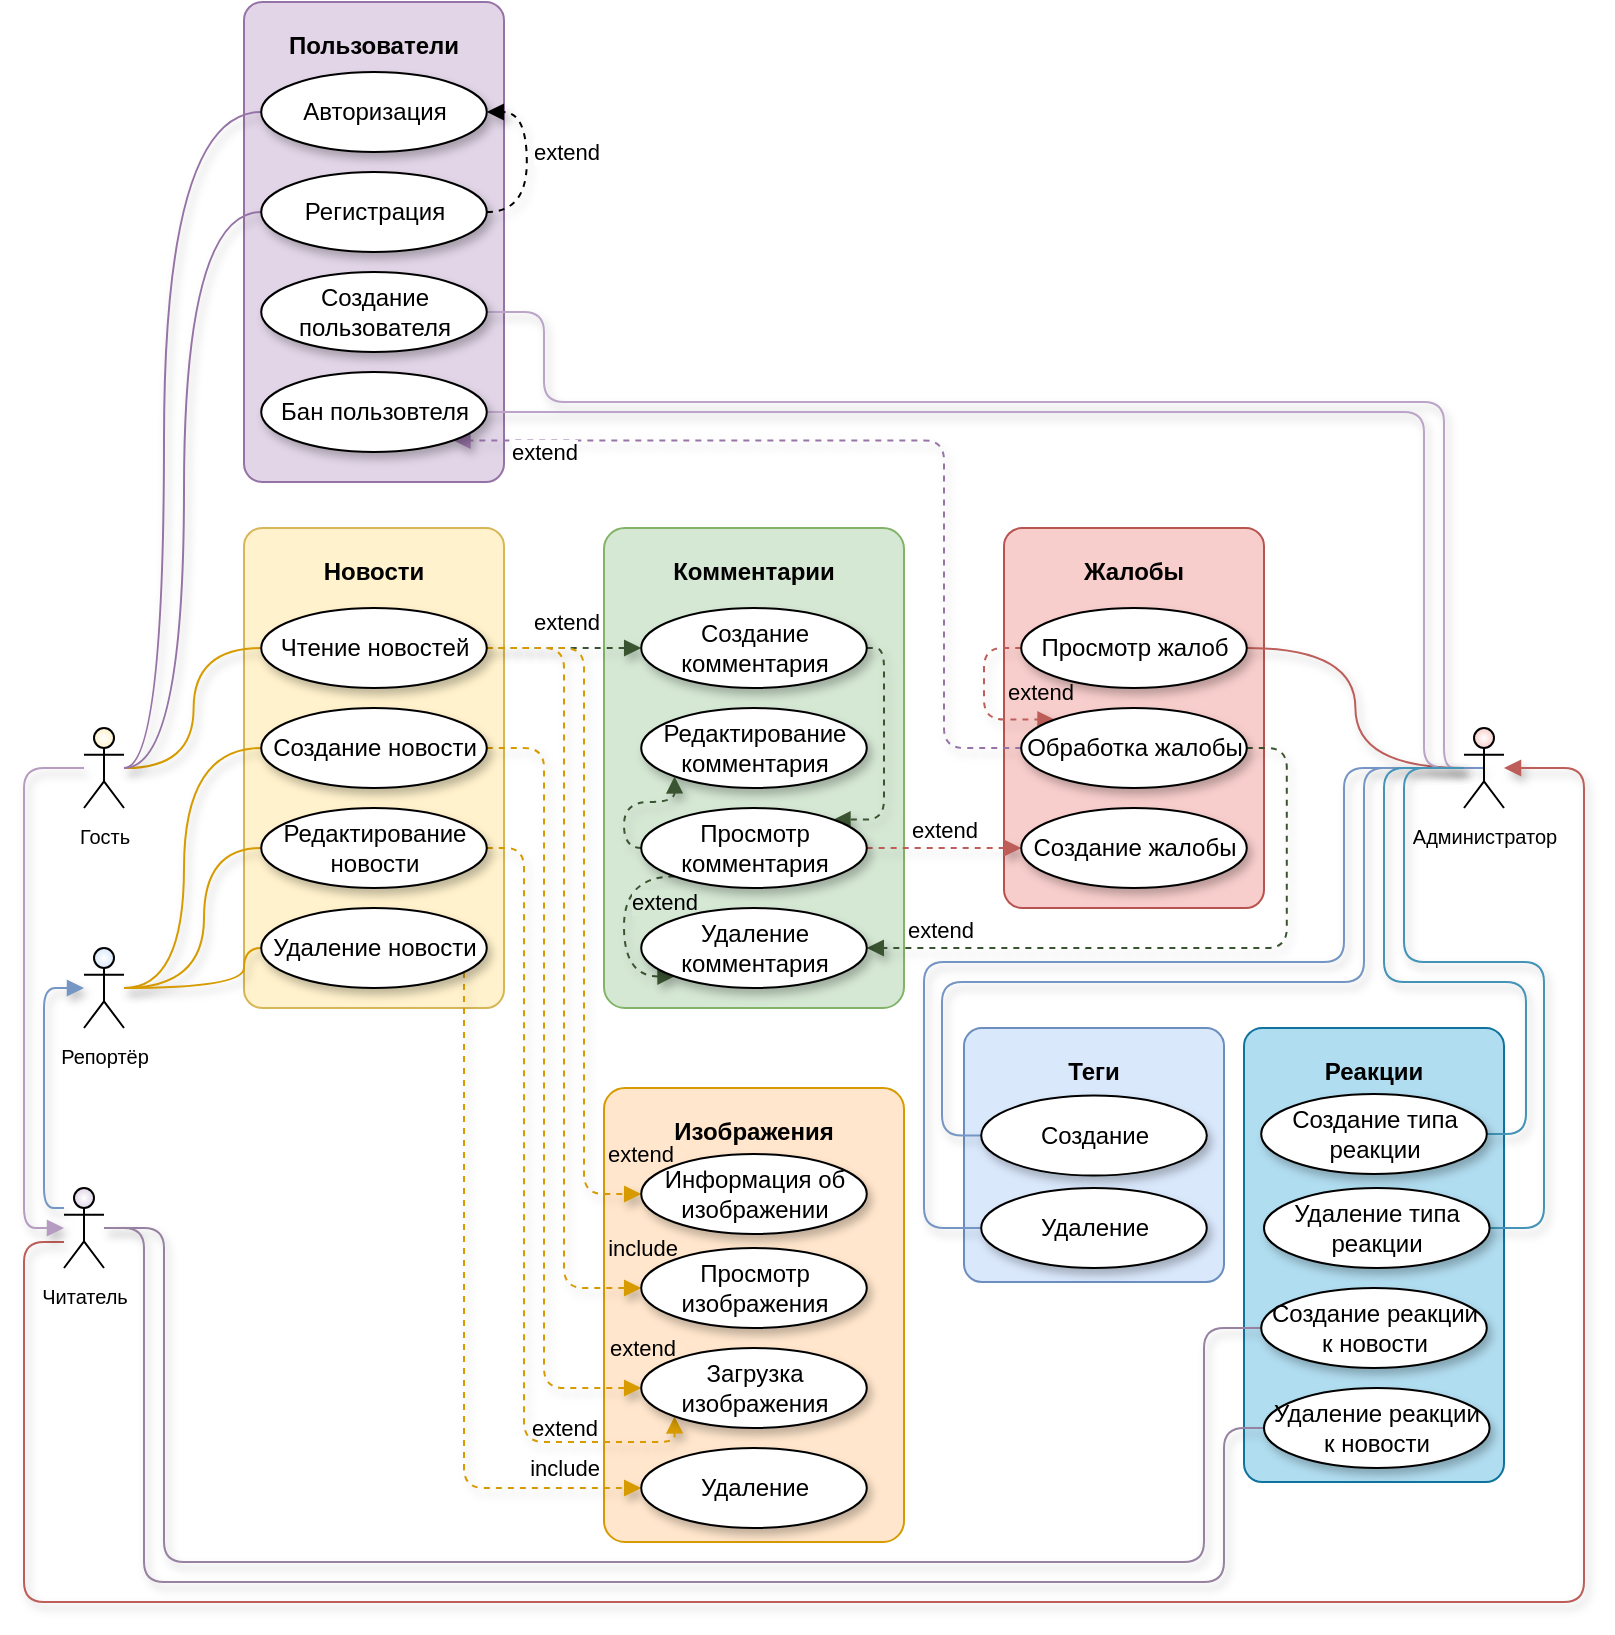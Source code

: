 <mxfile version="24.7.5">
  <diagram name="Преценденты" id="6IfRtx6vmK1xdbv9MOim">
    <mxGraphModel dx="1292" dy="894" grid="1" gridSize="10" guides="1" tooltips="1" connect="1" arrows="1" fold="1" page="1" pageScale="1" pageWidth="827" pageHeight="1169" math="0" shadow="0">
      <root>
        <mxCell id="0" />
        <mxCell id="1" parent="0" />
        <mxCell id="Q8bsEGzrI75tTsluQHqx-84" value="" style="rounded=1;whiteSpace=wrap;html=1;fillColor=#b1ddf0;strokeColor=#10739e;arcSize=7;" vertex="1" parent="1">
          <mxGeometry x="621" y="593" width="130" height="227" as="geometry" />
        </mxCell>
        <mxCell id="Q8bsEGzrI75tTsluQHqx-79" value="" style="rounded=1;whiteSpace=wrap;html=1;fillColor=#dae8fc;strokeColor=#6c8ebf;arcSize=7;" vertex="1" parent="1">
          <mxGeometry x="481" y="593" width="130" height="127" as="geometry" />
        </mxCell>
        <mxCell id="Q8bsEGzrI75tTsluQHqx-66" value="" style="rounded=1;whiteSpace=wrap;html=1;fillColor=#ffe6cc;strokeColor=#d79b00;arcSize=7;" vertex="1" parent="1">
          <mxGeometry x="301" y="623" width="150" height="227" as="geometry" />
        </mxCell>
        <mxCell id="Q8bsEGzrI75tTsluQHqx-54" value="" style="rounded=1;whiteSpace=wrap;html=1;fillColor=#e1d5e7;strokeColor=#9673a6;arcSize=7;" vertex="1" parent="1">
          <mxGeometry x="121" y="80" width="130" height="240" as="geometry" />
        </mxCell>
        <mxCell id="Q8bsEGzrI75tTsluQHqx-29" value="" style="rounded=1;whiteSpace=wrap;html=1;fillColor=#f8cecc;strokeColor=#b85450;arcSize=7;" vertex="1" parent="1">
          <mxGeometry x="501" y="343" width="130" height="190" as="geometry" />
        </mxCell>
        <mxCell id="Q8bsEGzrI75tTsluQHqx-17" value="" style="rounded=1;whiteSpace=wrap;html=1;fillColor=#d5e8d4;strokeColor=#82b366;arcSize=7;" vertex="1" parent="1">
          <mxGeometry x="301" y="343" width="150" height="240" as="geometry" />
        </mxCell>
        <mxCell id="Q8bsEGzrI75tTsluQHqx-4" value="" style="rounded=1;whiteSpace=wrap;html=1;fillColor=#fff2cc;strokeColor=#d6b656;arcSize=7;" vertex="1" parent="1">
          <mxGeometry x="121" y="343" width="130" height="240" as="geometry" />
        </mxCell>
        <mxCell id="Q8bsEGzrI75tTsluQHqx-13" style="edgeStyle=orthogonalEdgeStyle;rounded=0;orthogonalLoop=1;jettySize=auto;html=1;entryX=0;entryY=0.5;entryDx=0;entryDy=0;endArrow=none;endFill=0;curved=1;shadow=1;strokeColor=#D79B00;" edge="1" parent="1" target="Q8bsEGzrI75tTsluQHqx-9">
          <mxGeometry relative="1" as="geometry">
            <mxPoint x="61" y="463" as="sourcePoint" />
          </mxGeometry>
        </mxCell>
        <mxCell id="Q8bsEGzrI75tTsluQHqx-61" style="edgeStyle=orthogonalEdgeStyle;shape=connector;curved=1;rounded=0;orthogonalLoop=1;jettySize=auto;html=1;entryX=0;entryY=0.5;entryDx=0;entryDy=0;shadow=1;strokeColor=#9673a6;align=center;verticalAlign=middle;fontFamily=Helvetica;fontSize=11;fontColor=default;labelBackgroundColor=default;endArrow=none;endFill=0;" edge="1" parent="1" source="Q8bsEGzrI75tTsluQHqx-1" target="Q8bsEGzrI75tTsluQHqx-57">
          <mxGeometry relative="1" as="geometry">
            <Array as="points">
              <mxPoint x="81" y="463" />
              <mxPoint x="81" y="135" />
            </Array>
          </mxGeometry>
        </mxCell>
        <mxCell id="Q8bsEGzrI75tTsluQHqx-62" style="edgeStyle=orthogonalEdgeStyle;shape=connector;curved=1;rounded=0;orthogonalLoop=1;jettySize=auto;html=1;entryX=0;entryY=0.5;entryDx=0;entryDy=0;shadow=1;strokeColor=#9673a6;align=center;verticalAlign=middle;fontFamily=Helvetica;fontSize=11;fontColor=default;labelBackgroundColor=default;endArrow=none;endFill=0;" edge="1" parent="1" source="Q8bsEGzrI75tTsluQHqx-1" target="Q8bsEGzrI75tTsluQHqx-56">
          <mxGeometry relative="1" as="geometry">
            <Array as="points">
              <mxPoint x="91" y="463" />
              <mxPoint x="91" y="185" />
            </Array>
          </mxGeometry>
        </mxCell>
        <mxCell id="Q8bsEGzrI75tTsluQHqx-1" value="&lt;font style=&quot;font-size: 10px;&quot;&gt;Гость&lt;/font&gt;" style="shape=umlActor;verticalLabelPosition=bottom;verticalAlign=top;html=1;outlineConnect=0;strokeColor=default;gradientColor=#fff2cc;gradientDirection=radial;" vertex="1" parent="1">
          <mxGeometry x="41" y="443" width="20" height="40" as="geometry" />
        </mxCell>
        <mxCell id="Q8bsEGzrI75tTsluQHqx-39" style="edgeStyle=orthogonalEdgeStyle;shape=connector;curved=1;rounded=0;orthogonalLoop=1;jettySize=auto;html=1;entryX=0;entryY=0.5;entryDx=0;entryDy=0;shadow=1;strokeColor=#D79B00;align=center;verticalAlign=middle;fontFamily=Helvetica;fontSize=11;fontColor=default;labelBackgroundColor=default;endArrow=none;endFill=0;" edge="1" parent="1" source="Q8bsEGzrI75tTsluQHqx-2" target="Q8bsEGzrI75tTsluQHqx-11">
          <mxGeometry relative="1" as="geometry">
            <Array as="points">
              <mxPoint x="91" y="573" />
              <mxPoint x="91" y="453" />
            </Array>
          </mxGeometry>
        </mxCell>
        <mxCell id="Q8bsEGzrI75tTsluQHqx-40" style="edgeStyle=orthogonalEdgeStyle;shape=connector;curved=1;rounded=0;orthogonalLoop=1;jettySize=auto;html=1;entryX=0;entryY=0.5;entryDx=0;entryDy=0;shadow=1;strokeColor=#D79B00;align=center;verticalAlign=middle;fontFamily=Helvetica;fontSize=11;fontColor=default;labelBackgroundColor=default;endArrow=none;endFill=0;" edge="1" parent="1" source="Q8bsEGzrI75tTsluQHqx-2" target="Q8bsEGzrI75tTsluQHqx-12">
          <mxGeometry relative="1" as="geometry">
            <Array as="points">
              <mxPoint x="101" y="573" />
              <mxPoint x="101" y="503" />
            </Array>
          </mxGeometry>
        </mxCell>
        <mxCell id="Q8bsEGzrI75tTsluQHqx-43" style="edgeStyle=orthogonalEdgeStyle;shape=connector;curved=1;rounded=0;orthogonalLoop=1;jettySize=auto;html=1;entryX=0;entryY=0.5;entryDx=0;entryDy=0;shadow=1;strokeColor=#D79B00;align=center;verticalAlign=middle;fontFamily=Helvetica;fontSize=11;fontColor=default;labelBackgroundColor=default;endArrow=none;endFill=0;" edge="1" parent="1" source="Q8bsEGzrI75tTsluQHqx-2" target="Q8bsEGzrI75tTsluQHqx-41">
          <mxGeometry relative="1" as="geometry">
            <Array as="points">
              <mxPoint x="121" y="573" />
              <mxPoint x="121" y="553" />
            </Array>
          </mxGeometry>
        </mxCell>
        <mxCell id="Q8bsEGzrI75tTsluQHqx-2" value="&lt;font style=&quot;font-size: 10px;&quot;&gt;Репортёр&lt;/font&gt;" style="shape=umlActor;verticalLabelPosition=bottom;verticalAlign=top;html=1;outlineConnect=0;strokeColor=default;gradientColor=#d9e7fb;gradientDirection=radial;" vertex="1" parent="1">
          <mxGeometry x="41" y="553" width="20" height="40" as="geometry" />
        </mxCell>
        <mxCell id="Q8bsEGzrI75tTsluQHqx-48" style="edgeStyle=orthogonalEdgeStyle;shape=connector;curved=1;rounded=0;orthogonalLoop=1;jettySize=auto;html=1;entryX=1;entryY=0.5;entryDx=0;entryDy=0;shadow=1;strokeColor=#BD5E5A;align=center;verticalAlign=middle;fontFamily=Helvetica;fontSize=11;fontColor=default;labelBackgroundColor=default;endArrow=none;endFill=0;" edge="1" parent="1" source="Q8bsEGzrI75tTsluQHqx-3" target="Q8bsEGzrI75tTsluQHqx-31">
          <mxGeometry relative="1" as="geometry" />
        </mxCell>
        <mxCell id="Q8bsEGzrI75tTsluQHqx-63" style="edgeStyle=orthogonalEdgeStyle;shape=connector;rounded=1;orthogonalLoop=1;jettySize=auto;html=1;entryX=1;entryY=0.5;entryDx=0;entryDy=0;shadow=1;strokeColor=#bba4c7;align=center;verticalAlign=middle;fontFamily=Helvetica;fontSize=11;fontColor=default;labelBackgroundColor=default;endArrow=none;endFill=0;curved=0;" edge="1" parent="1" source="Q8bsEGzrI75tTsluQHqx-3" target="Q8bsEGzrI75tTsluQHqx-58">
          <mxGeometry relative="1" as="geometry">
            <Array as="points">
              <mxPoint x="721" y="463" />
              <mxPoint x="721" y="280" />
              <mxPoint x="271" y="280" />
              <mxPoint x="271" y="235" />
            </Array>
          </mxGeometry>
        </mxCell>
        <mxCell id="Q8bsEGzrI75tTsluQHqx-64" style="edgeStyle=orthogonalEdgeStyle;shape=connector;rounded=1;orthogonalLoop=1;jettySize=auto;html=1;entryX=1;entryY=0.5;entryDx=0;entryDy=0;shadow=1;strokeColor=#bba4c7;align=center;verticalAlign=middle;fontFamily=Helvetica;fontSize=11;fontColor=default;labelBackgroundColor=default;endArrow=none;endFill=0;curved=0;" edge="1" parent="1" source="Q8bsEGzrI75tTsluQHqx-3" target="Q8bsEGzrI75tTsluQHqx-59">
          <mxGeometry relative="1" as="geometry">
            <Array as="points">
              <mxPoint x="711" y="463" />
              <mxPoint x="711" y="285" />
            </Array>
          </mxGeometry>
        </mxCell>
        <mxCell id="Q8bsEGzrI75tTsluQHqx-91" style="edgeStyle=orthogonalEdgeStyle;shape=connector;curved=0;rounded=1;orthogonalLoop=1;jettySize=auto;html=1;entryX=0;entryY=0.5;entryDx=0;entryDy=0;shadow=1;strokeColor=#7596c4;align=center;verticalAlign=middle;fontFamily=Helvetica;fontSize=11;fontColor=default;labelBackgroundColor=default;endArrow=none;endFill=0;" edge="1" parent="1" source="Q8bsEGzrI75tTsluQHqx-3" target="Q8bsEGzrI75tTsluQHqx-83">
          <mxGeometry relative="1" as="geometry">
            <Array as="points">
              <mxPoint x="671" y="463" />
              <mxPoint x="671" y="560" />
              <mxPoint x="461" y="560" />
              <mxPoint x="461" y="693" />
            </Array>
          </mxGeometry>
        </mxCell>
        <mxCell id="Q8bsEGzrI75tTsluQHqx-92" style="edgeStyle=orthogonalEdgeStyle;shape=connector;curved=0;rounded=1;orthogonalLoop=1;jettySize=auto;html=1;exitX=0.5;exitY=0.5;exitDx=0;exitDy=0;exitPerimeter=0;entryX=0;entryY=0.5;entryDx=0;entryDy=0;shadow=1;strokeColor=#7596c4;align=center;verticalAlign=middle;fontFamily=Helvetica;fontSize=11;fontColor=default;labelBackgroundColor=default;endArrow=none;endFill=0;" edge="1" parent="1" source="Q8bsEGzrI75tTsluQHqx-3" target="Q8bsEGzrI75tTsluQHqx-81">
          <mxGeometry relative="1" as="geometry">
            <Array as="points">
              <mxPoint x="681" y="463" />
              <mxPoint x="681" y="570" />
              <mxPoint x="470" y="570" />
              <mxPoint x="470" y="647" />
            </Array>
          </mxGeometry>
        </mxCell>
        <mxCell id="Q8bsEGzrI75tTsluQHqx-93" style="edgeStyle=orthogonalEdgeStyle;shape=connector;curved=0;rounded=1;orthogonalLoop=1;jettySize=auto;html=1;entryX=1;entryY=0.5;entryDx=0;entryDy=0;shadow=1;strokeColor=#4394b7;align=center;verticalAlign=middle;fontFamily=Helvetica;fontSize=11;fontColor=default;labelBackgroundColor=default;endArrow=none;endFill=0;" edge="1" parent="1" source="Q8bsEGzrI75tTsluQHqx-3" target="Q8bsEGzrI75tTsluQHqx-86">
          <mxGeometry relative="1" as="geometry">
            <Array as="points">
              <mxPoint x="691" y="463" />
              <mxPoint x="691" y="570" />
              <mxPoint x="762" y="570" />
              <mxPoint x="762" y="646" />
            </Array>
          </mxGeometry>
        </mxCell>
        <mxCell id="Q8bsEGzrI75tTsluQHqx-94" style="edgeStyle=orthogonalEdgeStyle;shape=connector;curved=0;rounded=1;orthogonalLoop=1;jettySize=auto;html=1;entryX=1;entryY=0.5;entryDx=0;entryDy=0;shadow=1;strokeColor=#4394b7;align=center;verticalAlign=middle;fontFamily=Helvetica;fontSize=11;fontColor=default;labelBackgroundColor=default;endArrow=none;endFill=0;" edge="1" parent="1" source="Q8bsEGzrI75tTsluQHqx-3" target="Q8bsEGzrI75tTsluQHqx-87">
          <mxGeometry relative="1" as="geometry">
            <Array as="points">
              <mxPoint x="701" y="463" />
              <mxPoint x="701" y="560" />
              <mxPoint x="771" y="560" />
              <mxPoint x="771" y="693" />
            </Array>
          </mxGeometry>
        </mxCell>
        <mxCell id="Q8bsEGzrI75tTsluQHqx-3" value="&lt;font style=&quot;font-size: 10px;&quot;&gt;Администратор&lt;/font&gt;" style="shape=umlActor;verticalLabelPosition=bottom;verticalAlign=top;html=1;outlineConnect=0;strokeColor=default;gradientColor=#f8cecc;gradientDirection=radial;" vertex="1" parent="1">
          <mxGeometry x="731" y="443" width="20" height="40" as="geometry" />
        </mxCell>
        <mxCell id="Q8bsEGzrI75tTsluQHqx-38" style="edgeStyle=orthogonalEdgeStyle;shape=connector;rounded=1;orthogonalLoop=1;jettySize=auto;html=1;shadow=1;strokeColor=#7596c4;align=center;verticalAlign=middle;fontFamily=Helvetica;fontSize=11;fontColor=default;labelBackgroundColor=default;endArrow=block;endFill=1;curved=0;" edge="1" parent="1" source="Q8bsEGzrI75tTsluQHqx-6" target="Q8bsEGzrI75tTsluQHqx-2">
          <mxGeometry relative="1" as="geometry">
            <Array as="points">
              <mxPoint x="21" y="683" />
              <mxPoint x="21" y="573" />
            </Array>
          </mxGeometry>
        </mxCell>
        <mxCell id="Q8bsEGzrI75tTsluQHqx-47" style="edgeStyle=orthogonalEdgeStyle;shape=connector;rounded=1;orthogonalLoop=1;jettySize=auto;html=1;shadow=1;strokeColor=#BD5E5A;align=center;verticalAlign=middle;fontFamily=Helvetica;fontSize=11;fontColor=default;labelBackgroundColor=default;endArrow=block;endFill=1;curved=0;" edge="1" parent="1" source="Q8bsEGzrI75tTsluQHqx-6" target="Q8bsEGzrI75tTsluQHqx-3">
          <mxGeometry relative="1" as="geometry">
            <Array as="points">
              <mxPoint x="11" y="700" />
              <mxPoint x="11" y="880" />
              <mxPoint x="791" y="880" />
              <mxPoint x="791" y="463" />
            </Array>
          </mxGeometry>
        </mxCell>
        <mxCell id="Q8bsEGzrI75tTsluQHqx-95" style="edgeStyle=orthogonalEdgeStyle;shape=connector;curved=0;rounded=1;orthogonalLoop=1;jettySize=auto;html=1;entryX=0;entryY=0.5;entryDx=0;entryDy=0;shadow=1;strokeColor=#9783A1;align=center;verticalAlign=middle;fontFamily=Helvetica;fontSize=11;fontColor=default;labelBackgroundColor=default;endArrow=none;endFill=0;" edge="1" parent="1" source="Q8bsEGzrI75tTsluQHqx-6" target="Q8bsEGzrI75tTsluQHqx-88">
          <mxGeometry relative="1" as="geometry">
            <Array as="points">
              <mxPoint x="81" y="693" />
              <mxPoint x="81" y="860" />
              <mxPoint x="601" y="860" />
              <mxPoint x="601" y="743" />
            </Array>
          </mxGeometry>
        </mxCell>
        <mxCell id="Q8bsEGzrI75tTsluQHqx-96" style="edgeStyle=orthogonalEdgeStyle;shape=connector;curved=0;rounded=1;orthogonalLoop=1;jettySize=auto;html=1;entryX=0;entryY=0.5;entryDx=0;entryDy=0;shadow=1;strokeColor=#9783A1;align=center;verticalAlign=middle;fontFamily=Helvetica;fontSize=11;fontColor=default;labelBackgroundColor=default;endArrow=none;endFill=0;" edge="1" parent="1" source="Q8bsEGzrI75tTsluQHqx-6" target="Q8bsEGzrI75tTsluQHqx-89">
          <mxGeometry relative="1" as="geometry">
            <Array as="points">
              <mxPoint x="71" y="693" />
              <mxPoint x="71" y="870" />
              <mxPoint x="611" y="870" />
              <mxPoint x="611" y="793" />
            </Array>
          </mxGeometry>
        </mxCell>
        <mxCell id="Q8bsEGzrI75tTsluQHqx-6" value="&lt;font style=&quot;font-size: 10px;&quot;&gt;Читатель&lt;/font&gt;" style="shape=umlActor;verticalLabelPosition=bottom;verticalAlign=top;html=1;outlineConnect=0;strokeColor=default;gradientColor=#e1d5e7;gradientDirection=radial;" vertex="1" parent="1">
          <mxGeometry x="31" y="673" width="20" height="40" as="geometry" />
        </mxCell>
        <mxCell id="Q8bsEGzrI75tTsluQHqx-5" value="&lt;b&gt;Новости&lt;/b&gt;" style="text;html=1;align=center;verticalAlign=middle;whiteSpace=wrap;rounded=0;" vertex="1" parent="1">
          <mxGeometry x="121" y="343" width="130" height="43.81" as="geometry" />
        </mxCell>
        <mxCell id="Q8bsEGzrI75tTsluQHqx-26" style="edgeStyle=orthogonalEdgeStyle;shape=connector;curved=1;rounded=0;orthogonalLoop=1;jettySize=auto;html=1;exitX=1;exitY=0.5;exitDx=0;exitDy=0;entryX=0;entryY=0.5;entryDx=0;entryDy=0;shadow=1;strokeColor=#3A5431;align=center;verticalAlign=middle;fontFamily=Helvetica;fontSize=11;fontColor=default;labelBackgroundColor=default;endArrow=block;endFill=1;dashed=1;fillColor=#6d8764;" edge="1" parent="1" source="Q8bsEGzrI75tTsluQHqx-9" target="Q8bsEGzrI75tTsluQHqx-19">
          <mxGeometry relative="1" as="geometry" />
        </mxCell>
        <mxCell id="Q8bsEGzrI75tTsluQHqx-98" value="extend" style="edgeLabel;html=1;align=center;verticalAlign=middle;resizable=0;points=[];fontFamily=Helvetica;fontSize=11;fontColor=default;labelBackgroundColor=default;" vertex="1" connectable="0" parent="Q8bsEGzrI75tTsluQHqx-26">
          <mxGeometry x="0.419" y="-1" relative="1" as="geometry">
            <mxPoint x="-16" y="-14" as="offset" />
          </mxGeometry>
        </mxCell>
        <mxCell id="Q8bsEGzrI75tTsluQHqx-72" style="edgeStyle=orthogonalEdgeStyle;shape=connector;rounded=1;orthogonalLoop=1;jettySize=auto;html=1;exitX=1;exitY=0.5;exitDx=0;exitDy=0;entryX=0;entryY=0.5;entryDx=0;entryDy=0;shadow=1;strokeColor=#d79b00;align=center;verticalAlign=middle;fontFamily=Helvetica;fontSize=11;fontColor=default;labelBackgroundColor=default;endArrow=block;endFill=1;dashed=1;curved=0;" edge="1" parent="1" source="Q8bsEGzrI75tTsluQHqx-9" target="Q8bsEGzrI75tTsluQHqx-68">
          <mxGeometry relative="1" as="geometry">
            <Array as="points">
              <mxPoint x="291" y="403" />
              <mxPoint x="291" y="676" />
            </Array>
          </mxGeometry>
        </mxCell>
        <mxCell id="Q8bsEGzrI75tTsluQHqx-99" value="extend" style="edgeLabel;html=1;align=center;verticalAlign=middle;resizable=0;points=[];fontFamily=Helvetica;fontSize=11;fontColor=default;labelBackgroundColor=#ffe6cc;" vertex="1" connectable="0" parent="Q8bsEGzrI75tTsluQHqx-72">
          <mxGeometry x="0.894" y="-1" relative="1" as="geometry">
            <mxPoint x="18" y="-21" as="offset" />
          </mxGeometry>
        </mxCell>
        <mxCell id="Q8bsEGzrI75tTsluQHqx-74" style="edgeStyle=orthogonalEdgeStyle;shape=connector;rounded=1;orthogonalLoop=1;jettySize=auto;html=1;exitX=1;exitY=0.5;exitDx=0;exitDy=0;entryX=0;entryY=0.5;entryDx=0;entryDy=0;shadow=1;strokeColor=#D79B00;align=center;verticalAlign=middle;fontFamily=Helvetica;fontSize=11;fontColor=default;labelBackgroundColor=default;endArrow=block;endFill=1;dashed=1;curved=0;" edge="1" parent="1" source="Q8bsEGzrI75tTsluQHqx-9" target="Q8bsEGzrI75tTsluQHqx-69">
          <mxGeometry relative="1" as="geometry" />
        </mxCell>
        <mxCell id="Q8bsEGzrI75tTsluQHqx-100" value="include" style="edgeLabel;html=1;align=center;verticalAlign=middle;resizable=0;points=[];fontFamily=Helvetica;fontSize=11;fontColor=default;labelBackgroundColor=#ffe6cc;" vertex="1" connectable="0" parent="Q8bsEGzrI75tTsluQHqx-74">
          <mxGeometry x="0.868" y="1" relative="1" as="geometry">
            <mxPoint x="26" y="-19" as="offset" />
          </mxGeometry>
        </mxCell>
        <mxCell id="Q8bsEGzrI75tTsluQHqx-9" value="Чтение новостей" style="ellipse;whiteSpace=wrap;html=1;shadow=1;" vertex="1" parent="1">
          <mxGeometry x="129.61" y="383" width="112.78" height="40" as="geometry" />
        </mxCell>
        <mxCell id="Q8bsEGzrI75tTsluQHqx-75" style="edgeStyle=orthogonalEdgeStyle;shape=connector;rounded=1;orthogonalLoop=1;jettySize=auto;html=1;exitX=1;exitY=0.5;exitDx=0;exitDy=0;entryX=0;entryY=0.5;entryDx=0;entryDy=0;shadow=1;strokeColor=#D79B00;align=center;verticalAlign=middle;fontFamily=Helvetica;fontSize=11;fontColor=default;labelBackgroundColor=default;endArrow=block;endFill=1;dashed=1;curved=0;" edge="1" parent="1" source="Q8bsEGzrI75tTsluQHqx-11" target="Q8bsEGzrI75tTsluQHqx-70">
          <mxGeometry relative="1" as="geometry">
            <Array as="points">
              <mxPoint x="271" y="453" />
              <mxPoint x="271" y="773" />
            </Array>
          </mxGeometry>
        </mxCell>
        <mxCell id="Q8bsEGzrI75tTsluQHqx-101" value="extend" style="edgeLabel;html=1;align=center;verticalAlign=middle;resizable=0;points=[];fontFamily=Helvetica;fontSize=11;fontColor=default;labelBackgroundColor=#ffe6cc;" vertex="1" connectable="0" parent="Q8bsEGzrI75tTsluQHqx-75">
          <mxGeometry x="0.848" y="-2" relative="1" as="geometry">
            <mxPoint x="30" y="-22" as="offset" />
          </mxGeometry>
        </mxCell>
        <mxCell id="Q8bsEGzrI75tTsluQHqx-11" value="Создание новости" style="ellipse;whiteSpace=wrap;html=1;shadow=1;" vertex="1" parent="1">
          <mxGeometry x="129.61" y="433" width="112.78" height="40" as="geometry" />
        </mxCell>
        <mxCell id="Q8bsEGzrI75tTsluQHqx-76" style="edgeStyle=orthogonalEdgeStyle;shape=connector;rounded=1;orthogonalLoop=1;jettySize=auto;html=1;exitX=1;exitY=0.5;exitDx=0;exitDy=0;entryX=0;entryY=1;entryDx=0;entryDy=0;shadow=1;strokeColor=#D79B00;align=center;verticalAlign=middle;fontFamily=Helvetica;fontSize=11;fontColor=default;labelBackgroundColor=default;endArrow=block;endFill=1;dashed=1;curved=0;" edge="1" parent="1" source="Q8bsEGzrI75tTsluQHqx-12" target="Q8bsEGzrI75tTsluQHqx-70">
          <mxGeometry relative="1" as="geometry">
            <Array as="points">
              <mxPoint x="261" y="503" />
              <mxPoint x="261" y="800" />
              <mxPoint x="336" y="800" />
            </Array>
          </mxGeometry>
        </mxCell>
        <mxCell id="Q8bsEGzrI75tTsluQHqx-12" value="Редактирование новости" style="ellipse;whiteSpace=wrap;html=1;shadow=1;" vertex="1" parent="1">
          <mxGeometry x="129.61" y="483" width="112.78" height="40" as="geometry" />
        </mxCell>
        <mxCell id="Q8bsEGzrI75tTsluQHqx-18" value="&lt;b&gt;Комментарии&lt;/b&gt;" style="text;html=1;align=center;verticalAlign=middle;whiteSpace=wrap;rounded=0;" vertex="1" parent="1">
          <mxGeometry x="311" y="343" width="130" height="43.81" as="geometry" />
        </mxCell>
        <mxCell id="Q8bsEGzrI75tTsluQHqx-27" style="edgeStyle=orthogonalEdgeStyle;shape=connector;rounded=1;orthogonalLoop=1;jettySize=auto;html=1;exitX=1;exitY=0.5;exitDx=0;exitDy=0;entryX=1;entryY=0;entryDx=0;entryDy=0;shadow=1;strokeColor=#3A5431;align=center;verticalAlign=middle;fontFamily=Helvetica;fontSize=11;fontColor=default;labelBackgroundColor=default;endArrow=block;endFill=1;dashed=1;curved=0;fillColor=#6d8764;" edge="1" parent="1" source="Q8bsEGzrI75tTsluQHqx-19" target="Q8bsEGzrI75tTsluQHqx-21">
          <mxGeometry relative="1" as="geometry">
            <Array as="points">
              <mxPoint x="441" y="403" />
              <mxPoint x="441" y="489" />
            </Array>
          </mxGeometry>
        </mxCell>
        <mxCell id="Q8bsEGzrI75tTsluQHqx-19" value="Создание комментария" style="ellipse;whiteSpace=wrap;html=1;shadow=1;" vertex="1" parent="1">
          <mxGeometry x="319.61" y="383" width="112.78" height="40" as="geometry" />
        </mxCell>
        <mxCell id="Q8bsEGzrI75tTsluQHqx-20" value="Редактирование комментария" style="ellipse;whiteSpace=wrap;html=1;shadow=1;" vertex="1" parent="1">
          <mxGeometry x="319.61" y="433" width="112.78" height="40" as="geometry" />
        </mxCell>
        <mxCell id="Q8bsEGzrI75tTsluQHqx-28" style="edgeStyle=orthogonalEdgeStyle;shape=connector;curved=1;rounded=0;orthogonalLoop=1;jettySize=auto;html=1;exitX=0;exitY=0.5;exitDx=0;exitDy=0;entryX=0;entryY=1;entryDx=0;entryDy=0;shadow=1;strokeColor=#3A5431;align=center;verticalAlign=middle;fontFamily=Helvetica;fontSize=11;fontColor=default;labelBackgroundColor=default;endArrow=block;endFill=1;dashed=1;fillColor=#6d8764;" edge="1" parent="1" source="Q8bsEGzrI75tTsluQHqx-21" target="Q8bsEGzrI75tTsluQHqx-20">
          <mxGeometry relative="1" as="geometry">
            <Array as="points">
              <mxPoint x="311" y="503" />
              <mxPoint x="311" y="480" />
              <mxPoint x="336" y="480" />
            </Array>
          </mxGeometry>
        </mxCell>
        <mxCell id="Q8bsEGzrI75tTsluQHqx-35" style="edgeStyle=orthogonalEdgeStyle;shape=connector;curved=1;rounded=0;orthogonalLoop=1;jettySize=auto;html=1;exitX=1;exitY=0.5;exitDx=0;exitDy=0;entryX=0;entryY=0.5;entryDx=0;entryDy=0;shadow=1;strokeColor=#BD5E5A;align=center;verticalAlign=middle;fontFamily=Helvetica;fontSize=11;fontColor=default;labelBackgroundColor=default;endArrow=block;endFill=1;dashed=1;" edge="1" parent="1" source="Q8bsEGzrI75tTsluQHqx-21" target="Q8bsEGzrI75tTsluQHqx-32">
          <mxGeometry relative="1" as="geometry" />
        </mxCell>
        <mxCell id="Q8bsEGzrI75tTsluQHqx-106" value="extend" style="edgeLabel;html=1;align=center;verticalAlign=middle;resizable=0;points=[];fontFamily=Helvetica;fontSize=11;fontColor=default;labelBackgroundColor=default;" vertex="1" connectable="0" parent="Q8bsEGzrI75tTsluQHqx-35">
          <mxGeometry x="-0.425" y="-1" relative="1" as="geometry">
            <mxPoint x="16" y="-10" as="offset" />
          </mxGeometry>
        </mxCell>
        <mxCell id="Q8bsEGzrI75tTsluQHqx-37" style="edgeStyle=orthogonalEdgeStyle;shape=connector;curved=1;rounded=0;orthogonalLoop=1;jettySize=auto;html=1;exitX=0;exitY=1;exitDx=0;exitDy=0;entryX=0;entryY=1;entryDx=0;entryDy=0;shadow=1;strokeColor=#3A5431;align=center;verticalAlign=middle;fontFamily=Helvetica;fontSize=11;fontColor=default;labelBackgroundColor=default;endArrow=block;endFill=1;dashed=1;fillColor=#6d8764;" edge="1" parent="1" source="Q8bsEGzrI75tTsluQHqx-21" target="Q8bsEGzrI75tTsluQHqx-36">
          <mxGeometry relative="1" as="geometry">
            <Array as="points">
              <mxPoint x="311" y="517" />
              <mxPoint x="311" y="567" />
            </Array>
          </mxGeometry>
        </mxCell>
        <mxCell id="Q8bsEGzrI75tTsluQHqx-107" value="extend" style="edgeLabel;html=1;align=center;verticalAlign=middle;resizable=0;points=[];fontFamily=Helvetica;fontSize=11;fontColor=default;labelBackgroundColor=#d5e8d4;" vertex="1" connectable="0" parent="Q8bsEGzrI75tTsluQHqx-37">
          <mxGeometry x="0.152" y="-1" relative="1" as="geometry">
            <mxPoint x="21" y="-20" as="offset" />
          </mxGeometry>
        </mxCell>
        <mxCell id="Q8bsEGzrI75tTsluQHqx-21" value="Просмотр комментария" style="ellipse;whiteSpace=wrap;html=1;shadow=1;" vertex="1" parent="1">
          <mxGeometry x="319.61" y="483" width="112.78" height="40" as="geometry" />
        </mxCell>
        <mxCell id="Q8bsEGzrI75tTsluQHqx-22" style="edgeStyle=orthogonalEdgeStyle;shape=connector;rounded=1;orthogonalLoop=1;jettySize=auto;html=1;shadow=1;strokeColor=#B59CC0;align=center;verticalAlign=middle;fontFamily=Helvetica;fontSize=11;fontColor=default;labelBackgroundColor=default;endArrow=block;endFill=1;curved=0;" edge="1" parent="1" source="Q8bsEGzrI75tTsluQHqx-1" target="Q8bsEGzrI75tTsluQHqx-6">
          <mxGeometry relative="1" as="geometry">
            <mxPoint x="51" y="433" as="sourcePoint" />
            <Array as="points">
              <mxPoint x="11" y="463" />
              <mxPoint x="11" y="693" />
            </Array>
          </mxGeometry>
        </mxCell>
        <mxCell id="Q8bsEGzrI75tTsluQHqx-30" value="&lt;b&gt;Жалобы&lt;/b&gt;" style="text;html=1;align=center;verticalAlign=middle;whiteSpace=wrap;rounded=0;" vertex="1" parent="1">
          <mxGeometry x="501" y="343" width="130" height="43.81" as="geometry" />
        </mxCell>
        <mxCell id="Q8bsEGzrI75tTsluQHqx-50" style="edgeStyle=orthogonalEdgeStyle;shape=connector;rounded=1;orthogonalLoop=1;jettySize=auto;html=1;exitX=0;exitY=0.5;exitDx=0;exitDy=0;entryX=0;entryY=0;entryDx=0;entryDy=0;shadow=1;strokeColor=#BD5E5A;align=center;verticalAlign=middle;fontFamily=Helvetica;fontSize=11;fontColor=default;labelBackgroundColor=default;endArrow=block;endFill=1;dashed=1;curved=0;flowAnimation=0;" edge="1" parent="1" source="Q8bsEGzrI75tTsluQHqx-31" target="Q8bsEGzrI75tTsluQHqx-34">
          <mxGeometry relative="1" as="geometry">
            <Array as="points">
              <mxPoint x="491" y="403" />
              <mxPoint x="491" y="439" />
            </Array>
          </mxGeometry>
        </mxCell>
        <mxCell id="Q8bsEGzrI75tTsluQHqx-103" value="extend" style="edgeLabel;html=1;align=center;verticalAlign=middle;resizable=0;points=[];fontFamily=Helvetica;fontSize=11;fontColor=default;labelBackgroundColor=#f8cecc;" vertex="1" connectable="0" parent="Q8bsEGzrI75tTsluQHqx-50">
          <mxGeometry x="-0.079" relative="1" as="geometry">
            <mxPoint x="28" y="-1" as="offset" />
          </mxGeometry>
        </mxCell>
        <mxCell id="Q8bsEGzrI75tTsluQHqx-31" value="Просмотр жалоб" style="ellipse;whiteSpace=wrap;html=1;shadow=1;" vertex="1" parent="1">
          <mxGeometry x="509.61" y="383" width="112.78" height="40" as="geometry" />
        </mxCell>
        <mxCell id="Q8bsEGzrI75tTsluQHqx-32" value="Создание жалобы" style="ellipse;whiteSpace=wrap;html=1;shadow=1;" vertex="1" parent="1">
          <mxGeometry x="509.61" y="483" width="112.78" height="40" as="geometry" />
        </mxCell>
        <mxCell id="Q8bsEGzrI75tTsluQHqx-53" style="edgeStyle=orthogonalEdgeStyle;shape=connector;rounded=1;orthogonalLoop=1;jettySize=auto;html=1;exitX=1;exitY=0.5;exitDx=0;exitDy=0;entryX=1;entryY=0.5;entryDx=0;entryDy=0;shadow=1;strokeColor=#3A5431;align=center;verticalAlign=middle;fontFamily=Helvetica;fontSize=11;fontColor=default;labelBackgroundColor=default;endArrow=block;endFill=1;dashed=1;curved=0;fillColor=#6d8764;" edge="1" parent="1" source="Q8bsEGzrI75tTsluQHqx-34" target="Q8bsEGzrI75tTsluQHqx-36">
          <mxGeometry relative="1" as="geometry" />
        </mxCell>
        <mxCell id="Q8bsEGzrI75tTsluQHqx-105" value="extend" style="edgeLabel;html=1;align=center;verticalAlign=middle;resizable=0;points=[];fontFamily=Helvetica;fontSize=11;fontColor=default;labelBackgroundColor=default;" vertex="1" connectable="0" parent="Q8bsEGzrI75tTsluQHqx-53">
          <mxGeometry x="0.629" y="1" relative="1" as="geometry">
            <mxPoint x="-25" y="-10" as="offset" />
          </mxGeometry>
        </mxCell>
        <mxCell id="Q8bsEGzrI75tTsluQHqx-60" style="edgeStyle=orthogonalEdgeStyle;shape=connector;rounded=1;orthogonalLoop=1;jettySize=auto;html=1;exitX=0;exitY=0.5;exitDx=0;exitDy=0;entryX=1;entryY=1;entryDx=0;entryDy=0;shadow=1;strokeColor=#9774a7;align=center;verticalAlign=middle;fontFamily=Helvetica;fontSize=11;fontColor=default;labelBackgroundColor=default;endArrow=block;endFill=1;dashed=1;curved=0;" edge="1" parent="1" source="Q8bsEGzrI75tTsluQHqx-34" target="Q8bsEGzrI75tTsluQHqx-59">
          <mxGeometry relative="1" as="geometry">
            <Array as="points">
              <mxPoint x="471" y="453" />
              <mxPoint x="471" y="299" />
            </Array>
          </mxGeometry>
        </mxCell>
        <mxCell id="Q8bsEGzrI75tTsluQHqx-104" value="extend" style="edgeLabel;html=1;align=center;verticalAlign=middle;resizable=0;points=[];fontFamily=Helvetica;fontSize=11;fontColor=default;labelBackgroundColor=default;" vertex="1" connectable="0" parent="Q8bsEGzrI75tTsluQHqx-60">
          <mxGeometry x="0.81" relative="1" as="geometry">
            <mxPoint x="3" y="6" as="offset" />
          </mxGeometry>
        </mxCell>
        <mxCell id="Q8bsEGzrI75tTsluQHqx-34" value="Обработка жалобы" style="ellipse;whiteSpace=wrap;html=1;shadow=1;" vertex="1" parent="1">
          <mxGeometry x="509.61" y="433" width="112.78" height="40" as="geometry" />
        </mxCell>
        <mxCell id="Q8bsEGzrI75tTsluQHqx-36" value="Удаление комментария" style="ellipse;whiteSpace=wrap;html=1;shadow=1;" vertex="1" parent="1">
          <mxGeometry x="319.61" y="533" width="112.78" height="40" as="geometry" />
        </mxCell>
        <mxCell id="Q8bsEGzrI75tTsluQHqx-78" style="edgeStyle=orthogonalEdgeStyle;shape=connector;rounded=1;orthogonalLoop=1;jettySize=auto;html=1;entryX=0;entryY=0.5;entryDx=0;entryDy=0;shadow=1;strokeColor=#D79B00;align=center;verticalAlign=middle;fontFamily=Helvetica;fontSize=11;fontColor=default;labelBackgroundColor=default;endArrow=block;endFill=1;dashed=1;curved=0;" edge="1" parent="1" source="Q8bsEGzrI75tTsluQHqx-41" target="Q8bsEGzrI75tTsluQHqx-71">
          <mxGeometry relative="1" as="geometry">
            <Array as="points">
              <mxPoint x="231" y="823" />
            </Array>
          </mxGeometry>
        </mxCell>
        <mxCell id="Q8bsEGzrI75tTsluQHqx-102" value="include" style="edgeLabel;html=1;align=center;verticalAlign=middle;resizable=0;points=[];fontFamily=Helvetica;fontSize=11;fontColor=default;labelBackgroundColor=default;" vertex="1" connectable="0" parent="Q8bsEGzrI75tTsluQHqx-78">
          <mxGeometry x="0.69" relative="1" as="geometry">
            <mxPoint x="15" y="-10" as="offset" />
          </mxGeometry>
        </mxCell>
        <mxCell id="Q8bsEGzrI75tTsluQHqx-41" value="Удаление новости" style="ellipse;whiteSpace=wrap;html=1;shadow=1;" vertex="1" parent="1">
          <mxGeometry x="129.61" y="533" width="112.78" height="40" as="geometry" />
        </mxCell>
        <mxCell id="Q8bsEGzrI75tTsluQHqx-55" value="&lt;b&gt;Пользователи&lt;/b&gt;" style="text;html=1;align=center;verticalAlign=middle;whiteSpace=wrap;rounded=0;" vertex="1" parent="1">
          <mxGeometry x="121" y="80" width="130" height="43.81" as="geometry" />
        </mxCell>
        <mxCell id="Q8bsEGzrI75tTsluQHqx-65" style="edgeStyle=orthogonalEdgeStyle;shape=connector;curved=1;rounded=0;orthogonalLoop=1;jettySize=auto;html=1;exitX=1;exitY=0.5;exitDx=0;exitDy=0;entryX=1;entryY=0.5;entryDx=0;entryDy=0;shadow=1;strokeColor=default;align=center;verticalAlign=middle;fontFamily=Helvetica;fontSize=11;fontColor=default;labelBackgroundColor=default;endArrow=block;endFill=1;dashed=1;" edge="1" parent="1" source="Q8bsEGzrI75tTsluQHqx-56" target="Q8bsEGzrI75tTsluQHqx-57">
          <mxGeometry relative="1" as="geometry" />
        </mxCell>
        <mxCell id="Q8bsEGzrI75tTsluQHqx-108" value="extend" style="edgeLabel;html=1;align=center;verticalAlign=middle;resizable=0;points=[];fontFamily=Helvetica;fontSize=11;fontColor=default;labelBackgroundColor=default;" vertex="1" connectable="0" parent="Q8bsEGzrI75tTsluQHqx-65">
          <mxGeometry x="-0.018" y="-1" relative="1" as="geometry">
            <mxPoint x="18" y="-6" as="offset" />
          </mxGeometry>
        </mxCell>
        <mxCell id="Q8bsEGzrI75tTsluQHqx-56" value="Регистрация" style="ellipse;whiteSpace=wrap;html=1;shadow=1;" vertex="1" parent="1">
          <mxGeometry x="129.61" y="165" width="112.78" height="40" as="geometry" />
        </mxCell>
        <mxCell id="Q8bsEGzrI75tTsluQHqx-57" value="Авторизация" style="ellipse;whiteSpace=wrap;html=1;shadow=1;" vertex="1" parent="1">
          <mxGeometry x="129.61" y="115" width="112.78" height="40" as="geometry" />
        </mxCell>
        <mxCell id="Q8bsEGzrI75tTsluQHqx-58" value="Создание пользователя" style="ellipse;whiteSpace=wrap;html=1;shadow=1;" vertex="1" parent="1">
          <mxGeometry x="129.61" y="215" width="112.78" height="40" as="geometry" />
        </mxCell>
        <mxCell id="Q8bsEGzrI75tTsluQHqx-59" value="Бан пользовтеля" style="ellipse;whiteSpace=wrap;html=1;shadow=1;" vertex="1" parent="1">
          <mxGeometry x="129.61" y="265" width="112.78" height="40" as="geometry" />
        </mxCell>
        <mxCell id="Q8bsEGzrI75tTsluQHqx-67" value="&lt;b&gt;Изображения&lt;/b&gt;" style="text;html=1;align=center;verticalAlign=middle;whiteSpace=wrap;rounded=0;" vertex="1" parent="1">
          <mxGeometry x="311" y="623" width="130" height="43.81" as="geometry" />
        </mxCell>
        <mxCell id="Q8bsEGzrI75tTsluQHqx-68" value="Информация об изображении" style="ellipse;whiteSpace=wrap;html=1;shadow=1;" vertex="1" parent="1">
          <mxGeometry x="319.61" y="656" width="112.78" height="40" as="geometry" />
        </mxCell>
        <mxCell id="Q8bsEGzrI75tTsluQHqx-69" value="Просмотр изображения" style="ellipse;whiteSpace=wrap;html=1;shadow=1;" vertex="1" parent="1">
          <mxGeometry x="319.61" y="703" width="112.78" height="40" as="geometry" />
        </mxCell>
        <mxCell id="Q8bsEGzrI75tTsluQHqx-70" value="Загрузка изображения" style="ellipse;whiteSpace=wrap;html=1;shadow=1;" vertex="1" parent="1">
          <mxGeometry x="319.61" y="753" width="112.78" height="40" as="geometry" />
        </mxCell>
        <mxCell id="Q8bsEGzrI75tTsluQHqx-71" value="Удаление" style="ellipse;whiteSpace=wrap;html=1;shadow=1;" vertex="1" parent="1">
          <mxGeometry x="319.61" y="803" width="112.78" height="40" as="geometry" />
        </mxCell>
        <mxCell id="Q8bsEGzrI75tTsluQHqx-80" value="&lt;b&gt;Теги&lt;/b&gt;" style="text;html=1;align=center;verticalAlign=middle;whiteSpace=wrap;rounded=0;" vertex="1" parent="1">
          <mxGeometry x="481" y="593" width="130" height="43.81" as="geometry" />
        </mxCell>
        <mxCell id="Q8bsEGzrI75tTsluQHqx-81" value="Создание" style="ellipse;whiteSpace=wrap;html=1;shadow=1;" vertex="1" parent="1">
          <mxGeometry x="489.61" y="626.81" width="112.78" height="40" as="geometry" />
        </mxCell>
        <mxCell id="Q8bsEGzrI75tTsluQHqx-83" value="Удаление" style="ellipse;whiteSpace=wrap;html=1;shadow=1;" vertex="1" parent="1">
          <mxGeometry x="489.61" y="673" width="112.78" height="40" as="geometry" />
        </mxCell>
        <mxCell id="Q8bsEGzrI75tTsluQHqx-85" value="&lt;b&gt;Реакции&lt;/b&gt;" style="text;html=1;align=center;verticalAlign=middle;whiteSpace=wrap;rounded=0;" vertex="1" parent="1">
          <mxGeometry x="621" y="593" width="130" height="43.81" as="geometry" />
        </mxCell>
        <mxCell id="Q8bsEGzrI75tTsluQHqx-86" value="Создание типа реакции" style="ellipse;whiteSpace=wrap;html=1;shadow=1;" vertex="1" parent="1">
          <mxGeometry x="629.61" y="626" width="112.78" height="40" as="geometry" />
        </mxCell>
        <mxCell id="Q8bsEGzrI75tTsluQHqx-87" value="Удаление типа реакции" style="ellipse;whiteSpace=wrap;html=1;shadow=1;" vertex="1" parent="1">
          <mxGeometry x="631" y="673" width="112.78" height="40" as="geometry" />
        </mxCell>
        <mxCell id="Q8bsEGzrI75tTsluQHqx-88" value="Создание реакции к новости" style="ellipse;whiteSpace=wrap;html=1;shadow=1;" vertex="1" parent="1">
          <mxGeometry x="629.61" y="723" width="112.78" height="40" as="geometry" />
        </mxCell>
        <mxCell id="Q8bsEGzrI75tTsluQHqx-89" value="Удаление реакции к новости" style="ellipse;whiteSpace=wrap;html=1;shadow=1;" vertex="1" parent="1">
          <mxGeometry x="631" y="773" width="112.78" height="40" as="geometry" />
        </mxCell>
        <mxCell id="Q8bsEGzrI75tTsluQHqx-109" value="extend" style="edgeLabel;html=1;align=center;verticalAlign=middle;resizable=0;points=[];fontFamily=Helvetica;fontSize=11;fontColor=default;labelBackgroundColor=none;" vertex="1" connectable="0" parent="1">
          <mxGeometry x="281.0" y="793" as="geometry" />
        </mxCell>
      </root>
    </mxGraphModel>
  </diagram>
</mxfile>
